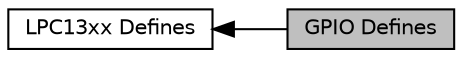 digraph "GPIO Defines"
{
  edge [fontname="Helvetica",fontsize="10",labelfontname="Helvetica",labelfontsize="10"];
  node [fontname="Helvetica",fontsize="10",shape=record];
  rankdir=LR;
  Node1 [label="LPC13xx Defines",height=0.2,width=0.4,color="black", fillcolor="white", style="filled",URL="$group__LPC13xx__defines.html",tooltip="Defined Constants and Types for the LPC13xx series. "];
  Node0 [label="GPIO Defines",height=0.2,width=0.4,color="black", fillcolor="grey75", style="filled", fontcolor="black"];
  Node1->Node0 [shape=plaintext, dir="back", style="solid"];
}
